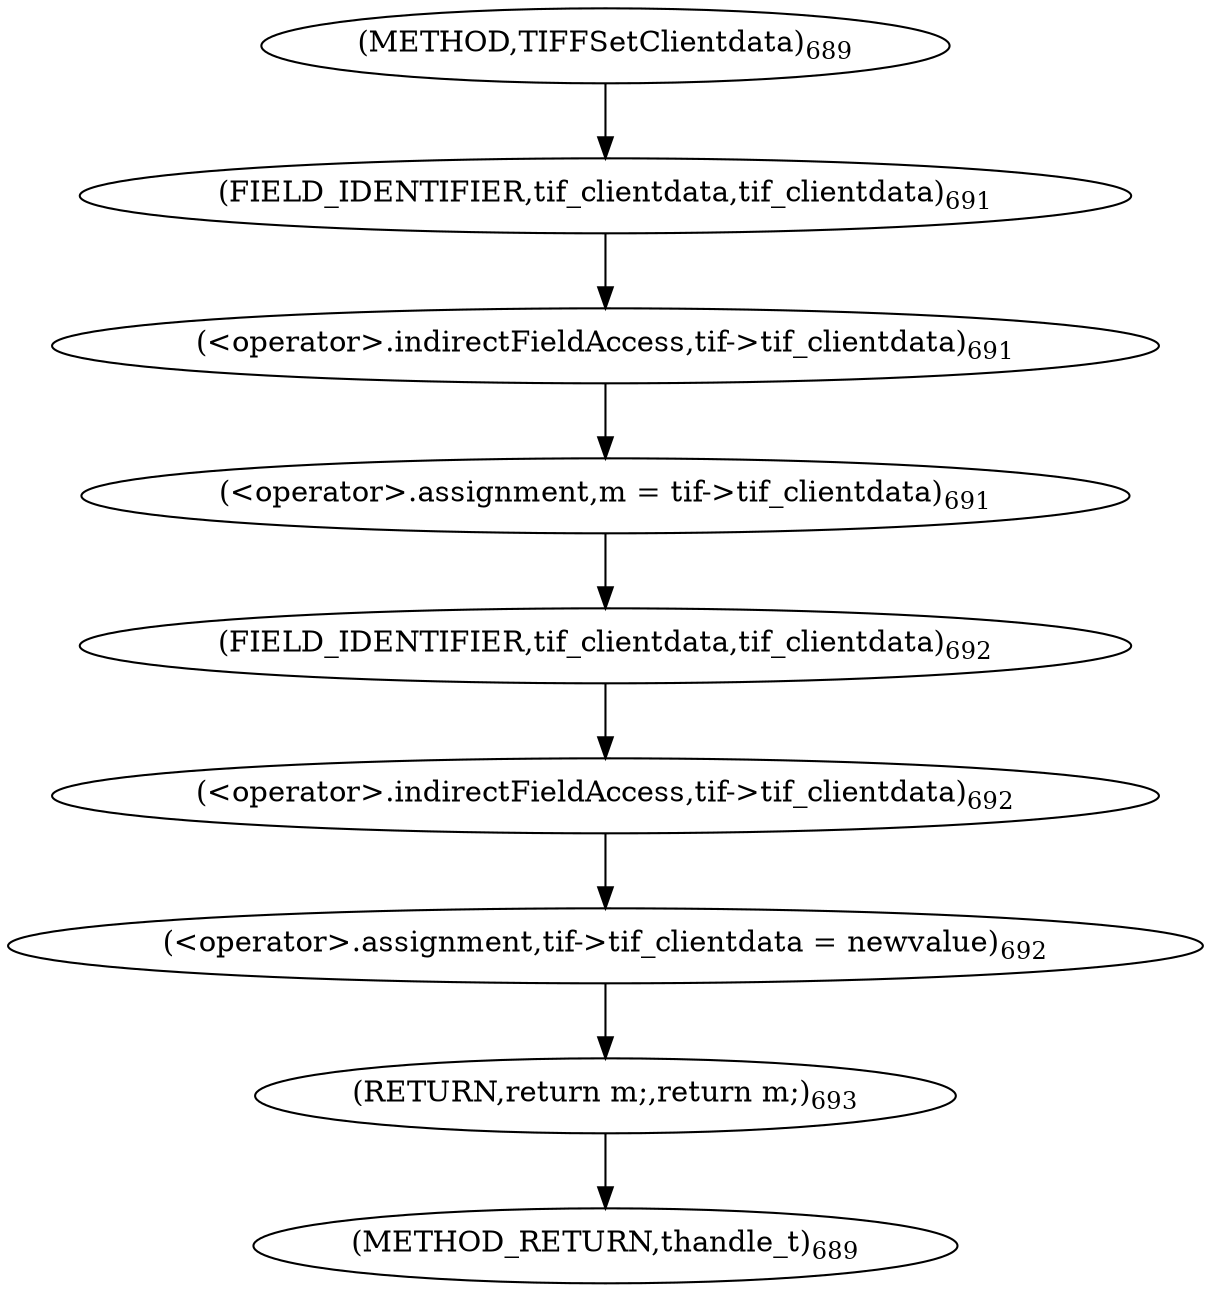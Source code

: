 digraph "TIFFSetClientdata" {  
"1488" [label = <(&lt;operator&gt;.assignment,m = tif-&gt;tif_clientdata)<SUB>691</SUB>> ]
"1493" [label = <(&lt;operator&gt;.assignment,tif-&gt;tif_clientdata = newvalue)<SUB>692</SUB>> ]
"1498" [label = <(RETURN,return m;,return m;)<SUB>693</SUB>> ]
"1490" [label = <(&lt;operator&gt;.indirectFieldAccess,tif-&gt;tif_clientdata)<SUB>691</SUB>> ]
"1494" [label = <(&lt;operator&gt;.indirectFieldAccess,tif-&gt;tif_clientdata)<SUB>692</SUB>> ]
"1492" [label = <(FIELD_IDENTIFIER,tif_clientdata,tif_clientdata)<SUB>691</SUB>> ]
"1496" [label = <(FIELD_IDENTIFIER,tif_clientdata,tif_clientdata)<SUB>692</SUB>> ]
"1483" [label = <(METHOD,TIFFSetClientdata)<SUB>689</SUB>> ]
"1500" [label = <(METHOD_RETURN,thandle_t)<SUB>689</SUB>> ]
  "1488" -> "1496" 
  "1493" -> "1498" 
  "1498" -> "1500" 
  "1490" -> "1488" 
  "1494" -> "1493" 
  "1492" -> "1490" 
  "1496" -> "1494" 
  "1483" -> "1492" 
}
